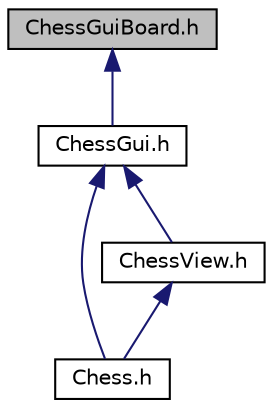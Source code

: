 digraph G
{
  bgcolor="transparent";
  edge [fontname="Helvetica",fontsize="10",labelfontname="Helvetica",labelfontsize="10"];
  node [fontname="Helvetica",fontsize="10",shape=record];
  Node1 [label="ChessGuiBoard.h",height=0.2,width=0.4,color="black", fillcolor="grey75", style="filled" fontcolor="black"];
  Node1 -> Node2 [dir=back,color="midnightblue",fontsize="10",style="solid",fontname="Helvetica"];
  Node2 [label="ChessGui.h",height=0.2,width=0.4,color="black",URL="$d3/d2f/ChessGui_8h.html",tooltip="Toplevel widget of the cs240 Chess project GUI frontend."];
  Node2 -> Node3 [dir=back,color="midnightblue",fontsize="10",style="solid",fontname="Helvetica"];
  Node3 [label="Chess.h",height=0.2,width=0.4,color="black",URL="$dc/d1b/Chess_8h.html",tooltip="Interface for the Chess class."];
  Node2 -> Node4 [dir=back,color="midnightblue",fontsize="10",style="solid",fontname="Helvetica"];
  Node4 [label="ChessView.h",height=0.2,width=0.4,color="black",URL="$d1/d4c/ChessView_8h.html"];
  Node4 -> Node3 [dir=back,color="midnightblue",fontsize="10",style="solid",fontname="Helvetica"];
}
